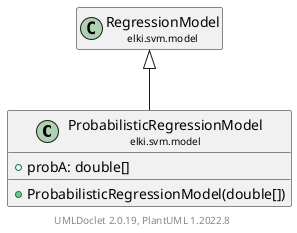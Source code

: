 @startuml
    remove .*\.(Instance|Par|Parameterizer|Factory)$
    set namespaceSeparator none
    hide empty fields
    hide empty methods

    class "<size:14>ProbabilisticRegressionModel\n<size:10>elki.svm.model" as elki.svm.model.ProbabilisticRegressionModel [[ProbabilisticRegressionModel.html]] {
        +probA: double[]
        +ProbabilisticRegressionModel(double[])
    }

    class "<size:14>RegressionModel\n<size:10>elki.svm.model" as elki.svm.model.RegressionModel [[RegressionModel.html]]

    elki.svm.model.RegressionModel <|-- elki.svm.model.ProbabilisticRegressionModel

    center footer UMLDoclet 2.0.19, PlantUML 1.2022.8
@enduml
